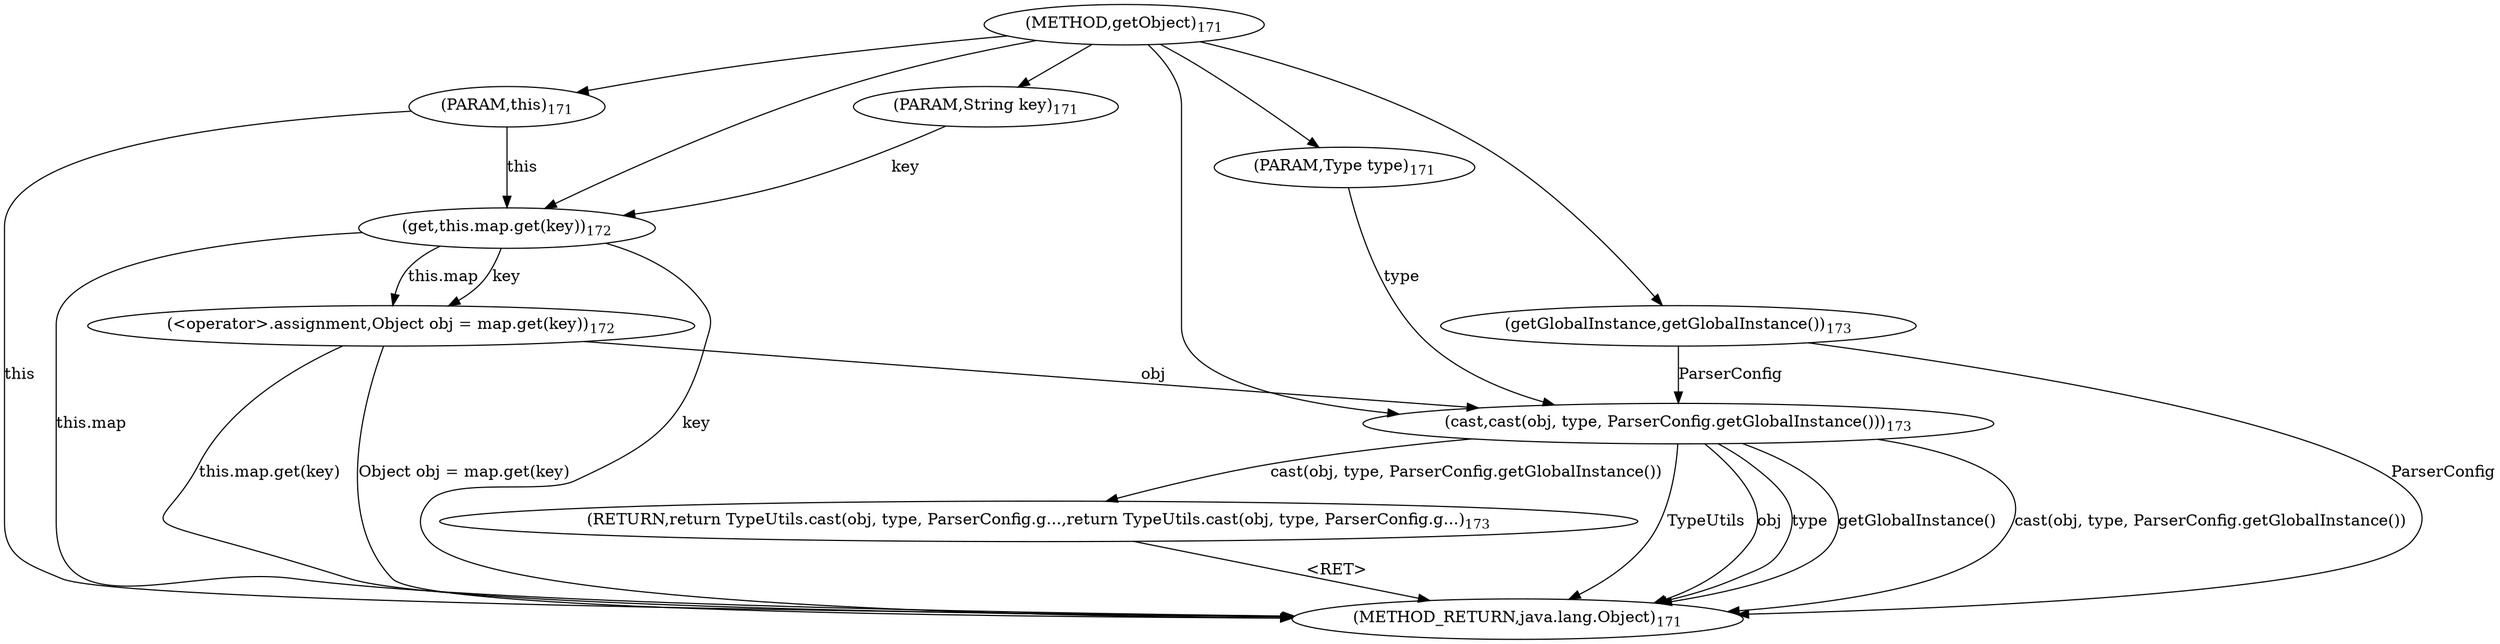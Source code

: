 digraph "getObject" {  
"563" [label = <(METHOD,getObject)<SUB>171</SUB>> ]
"585" [label = <(METHOD_RETURN,java.lang.Object)<SUB>171</SUB>> ]
"564" [label = <(PARAM,this)<SUB>171</SUB>> ]
"565" [label = <(PARAM,String key)<SUB>171</SUB>> ]
"566" [label = <(PARAM,Type type)<SUB>171</SUB>> ]
"569" [label = <(&lt;operator&gt;.assignment,Object obj = map.get(key))<SUB>172</SUB>> ]
"576" [label = <(RETURN,return TypeUtils.cast(obj, type, ParserConfig.g...,return TypeUtils.cast(obj, type, ParserConfig.g...)<SUB>173</SUB>> ]
"569" [label = <(&lt;operator&gt;.assignment,Object obj = map.get(key))<SUB>172</SUB>> ]
"569" [label = <(&lt;operator&gt;.assignment,Object obj = map.get(key))<SUB>172</SUB>> ]
"577" [label = <(cast,cast(obj, type, ParserConfig.getGlobalInstance()))<SUB>173</SUB>> ]
"571" [label = <(get,this.map.get(key))<SUB>172</SUB>> ]
"571" [label = <(get,this.map.get(key))<SUB>172</SUB>> ]
"577" [label = <(cast,cast(obj, type, ParserConfig.getGlobalInstance()))<SUB>173</SUB>> ]
"577" [label = <(cast,cast(obj, type, ParserConfig.getGlobalInstance()))<SUB>173</SUB>> ]
"577" [label = <(cast,cast(obj, type, ParserConfig.getGlobalInstance()))<SUB>173</SUB>> ]
"577" [label = <(cast,cast(obj, type, ParserConfig.getGlobalInstance()))<SUB>173</SUB>> ]
"581" [label = <(getGlobalInstance,getGlobalInstance())<SUB>173</SUB>> ]
  "576" -> "585"  [ label = "&lt;RET&gt;"] 
  "564" -> "585"  [ label = "this"] 
  "571" -> "585"  [ label = "this.map"] 
  "571" -> "585"  [ label = "key"] 
  "569" -> "585"  [ label = "this.map.get(key)"] 
  "569" -> "585"  [ label = "Object obj = map.get(key)"] 
  "577" -> "585"  [ label = "TypeUtils"] 
  "577" -> "585"  [ label = "obj"] 
  "577" -> "585"  [ label = "type"] 
  "581" -> "585"  [ label = "ParserConfig"] 
  "577" -> "585"  [ label = "getGlobalInstance()"] 
  "577" -> "585"  [ label = "cast(obj, type, ParserConfig.getGlobalInstance())"] 
  "563" -> "564" 
  "563" -> "565" 
  "563" -> "566" 
  "571" -> "569"  [ label = "this.map"] 
  "571" -> "569"  [ label = "key"] 
  "577" -> "576"  [ label = "cast(obj, type, ParserConfig.getGlobalInstance())"] 
  "564" -> "571"  [ label = "this"] 
  "565" -> "571"  [ label = "key"] 
  "563" -> "571" 
  "563" -> "577" 
  "569" -> "577"  [ label = "obj"] 
  "566" -> "577"  [ label = "type"] 
  "581" -> "577"  [ label = "ParserConfig"] 
  "563" -> "581" 
}
